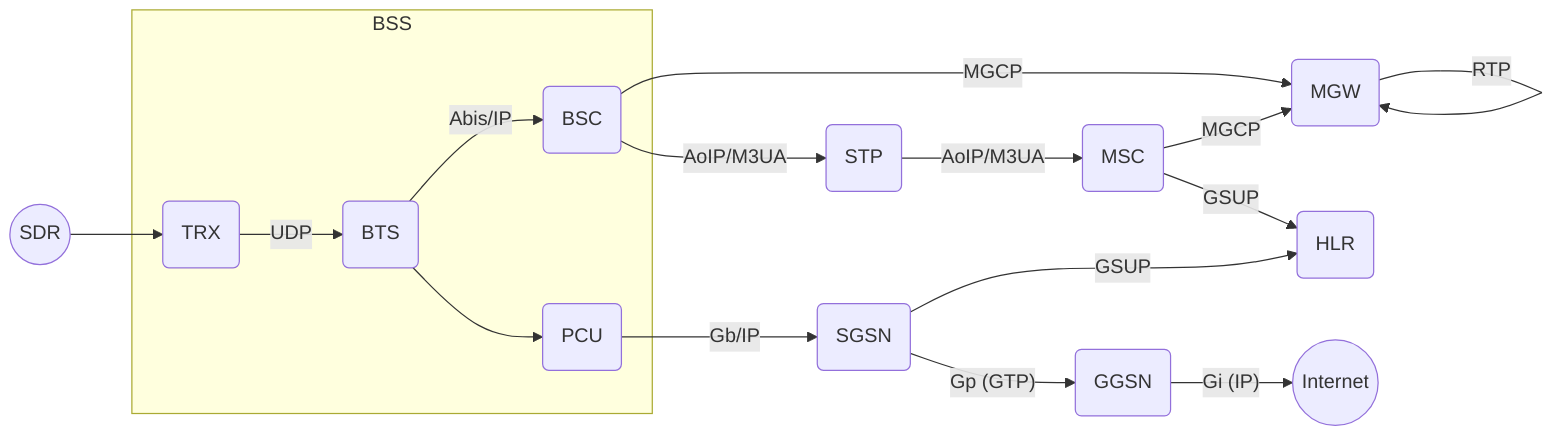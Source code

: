 graph LR
    sdr((SDR)) --> trx(TRX)
    trx -- UDP --> bts(BTS)
    bts -- Abis/IP --> bsc(BSC)
    bsc -- AoIP/M3UA --> stp(STP)
    bsc -- MGCP --> mgw(MGW)
    stp -- AoIP/M3UA --> msc(MSC)
    msc -- MGCP --> mgw
    mgw -- RTP --> mgw
    msc -- GSUP --> hlr(HLR)
    bts --> pcu(PCU)
    pcu -- Gb/IP --> sgsn(SGSN)
    sgsn -- GSUP --> hlr
    sgsn -- Gp (GTP) --> ggsn(GGSN)
    ggsn -- Gi (IP) --> internet((Internet))
    subgraph bss [BSS]
        trx
        bts
        pcu
        bsc
    end